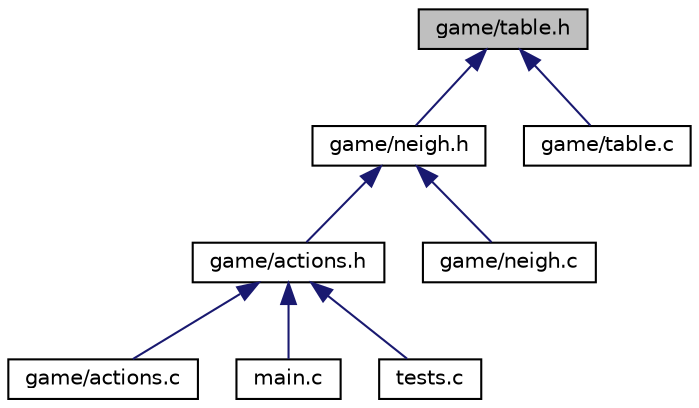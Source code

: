 digraph "game/table.h"
{
 // LATEX_PDF_SIZE
  edge [fontname="Helvetica",fontsize="10",labelfontname="Helvetica",labelfontsize="10"];
  node [fontname="Helvetica",fontsize="10",shape=record];
  Node1 [label="game/table.h",height=0.2,width=0.4,color="black", fillcolor="grey75", style="filled", fontcolor="black",tooltip="header file with function to manipulate a board"];
  Node1 -> Node2 [dir="back",color="midnightblue",fontsize="10",style="solid",fontname="Helvetica"];
  Node2 [label="game/neigh.h",height=0.2,width=0.4,color="black", fillcolor="white", style="filled",URL="$neigh_8h.html",tooltip="this file contains the declarations of function that will help us to handle the amount of neighbors o..."];
  Node2 -> Node3 [dir="back",color="midnightblue",fontsize="10",style="solid",fontname="Helvetica"];
  Node3 [label="game/actions.h",height=0.2,width=0.4,color="black", fillcolor="white", style="filled",URL="$actions_8h.html",tooltip="this file contains functions that is used to move our cells within the matrix"];
  Node3 -> Node4 [dir="back",color="midnightblue",fontsize="10",style="solid",fontname="Helvetica"];
  Node4 [label="game/actions.c",height=0.2,width=0.4,color="black", fillcolor="white", style="filled",URL="$actions_8c.html",tooltip="This is file where we placed the functions that are used to make some actions with our cells."];
  Node3 -> Node5 [dir="back",color="midnightblue",fontsize="10",style="solid",fontname="Helvetica"];
  Node5 [label="main.c",height=0.2,width=0.4,color="black", fillcolor="white", style="filled",URL="$main_8c.html",tooltip="This is the main file in our project."];
  Node3 -> Node6 [dir="back",color="midnightblue",fontsize="10",style="solid",fontname="Helvetica"];
  Node6 [label="tests.c",height=0.2,width=0.4,color="black", fillcolor="white", style="filled",URL="$tests_8c.html",tooltip="This file holds all Cunits test that we created for our project."];
  Node2 -> Node7 [dir="back",color="midnightblue",fontsize="10",style="solid",fontname="Helvetica"];
  Node7 [label="game/neigh.c",height=0.2,width=0.4,color="black", fillcolor="white", style="filled",URL="$neigh_8c.html",tooltip="this functions will help us to control the amount of cells in the board"];
  Node1 -> Node8 [dir="back",color="midnightblue",fontsize="10",style="solid",fontname="Helvetica"];
  Node8 [label="game/table.c",height=0.2,width=0.4,color="black", fillcolor="white", style="filled",URL="$table_8c.html",tooltip="this function the implementations of functions created in table.h"];
}
